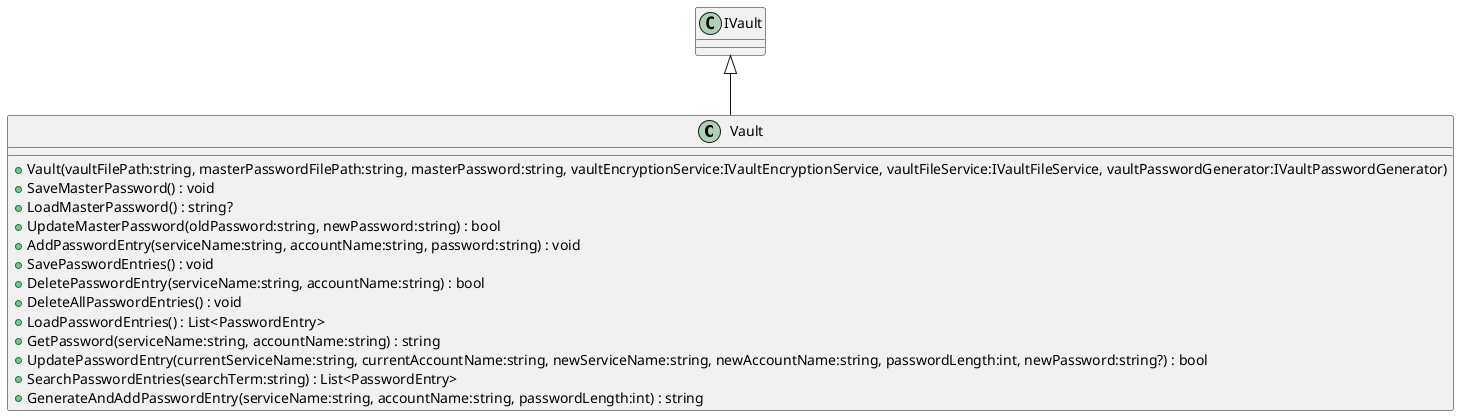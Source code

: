 @startuml
class Vault {
    + Vault(vaultFilePath:string, masterPasswordFilePath:string, masterPassword:string, vaultEncryptionService:IVaultEncryptionService, vaultFileService:IVaultFileService, vaultPasswordGenerator:IVaultPasswordGenerator)
    + SaveMasterPassword() : void
    + LoadMasterPassword() : string?
    + UpdateMasterPassword(oldPassword:string, newPassword:string) : bool
    + AddPasswordEntry(serviceName:string, accountName:string, password:string) : void
    + SavePasswordEntries() : void
    + DeletePasswordEntry(serviceName:string, accountName:string) : bool
    + DeleteAllPasswordEntries() : void
    + LoadPasswordEntries() : List<PasswordEntry>
    + GetPassword(serviceName:string, accountName:string) : string
    + UpdatePasswordEntry(currentServiceName:string, currentAccountName:string, newServiceName:string, newAccountName:string, passwordLength:int, newPassword:string?) : bool
    + SearchPasswordEntries(searchTerm:string) : List<PasswordEntry>
    + GenerateAndAddPasswordEntry(serviceName:string, accountName:string, passwordLength:int) : string
}
IVault <|-- Vault
@enduml
